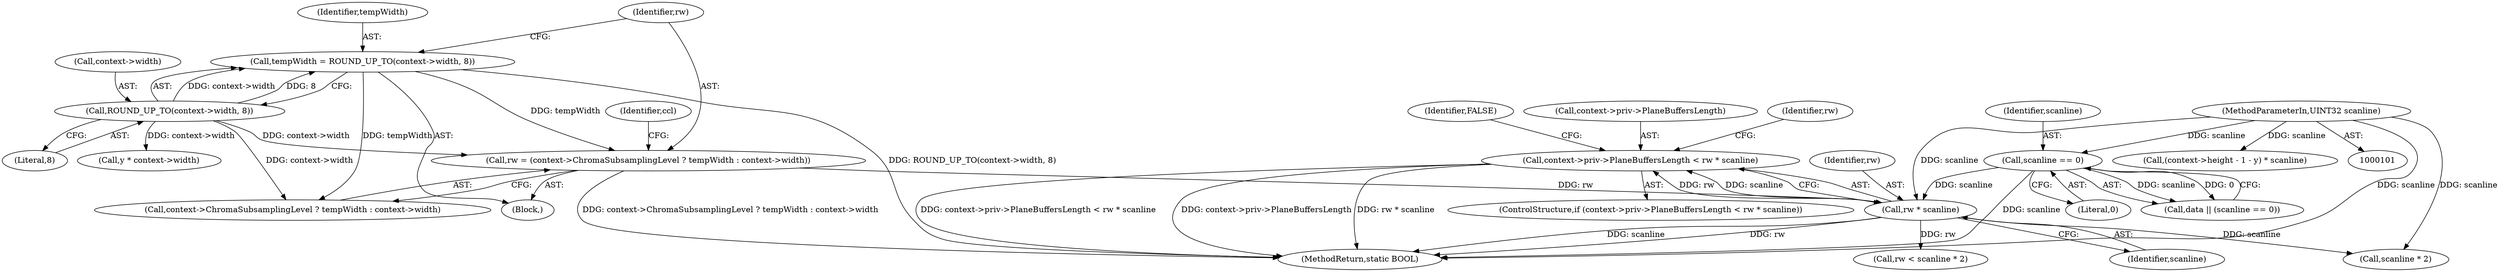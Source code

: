 digraph "0_FreeRDP_d1112c279bd1a327e8e4d0b5f371458bf2579659_5@pointer" {
"1000166" [label="(Call,context->priv->PlaneBuffersLength < rw * scanline)"];
"1000172" [label="(Call,rw * scanline)"];
"1000150" [label="(Call,rw = (context->ChromaSubsamplingLevel ? tempWidth : context->width))"];
"1000143" [label="(Call,tempWidth = ROUND_UP_TO(context->width, 8))"];
"1000145" [label="(Call,ROUND_UP_TO(context->width, 8))"];
"1000138" [label="(Call,scanline == 0)"];
"1000104" [label="(MethodParameterIn,UINT32 scanline)"];
"1000138" [label="(Call,scanline == 0)"];
"1000104" [label="(MethodParameterIn,UINT32 scanline)"];
"1000151" [label="(Identifier,rw)"];
"1000179" [label="(Identifier,rw)"];
"1000172" [label="(Call,rw * scanline)"];
"1000841" [label="(MethodReturn,static BOOL)"];
"1000178" [label="(Call,rw < scanline * 2)"];
"1000145" [label="(Call,ROUND_UP_TO(context->width, 8))"];
"1000201" [label="(Call,(context->height - 1 - y) * scanline)"];
"1000105" [label="(Block,)"];
"1000180" [label="(Call,scanline * 2)"];
"1000146" [label="(Call,context->width)"];
"1000140" [label="(Literal,0)"];
"1000259" [label="(Call,y * context->width)"];
"1000176" [label="(Identifier,FALSE)"];
"1000161" [label="(Identifier,ccl)"];
"1000150" [label="(Call,rw = (context->ChromaSubsamplingLevel ? tempWidth : context->width))"];
"1000174" [label="(Identifier,scanline)"];
"1000136" [label="(Call,data || (scanline == 0))"];
"1000144" [label="(Identifier,tempWidth)"];
"1000149" [label="(Literal,8)"];
"1000139" [label="(Identifier,scanline)"];
"1000166" [label="(Call,context->priv->PlaneBuffersLength < rw * scanline)"];
"1000152" [label="(Call,context->ChromaSubsamplingLevel ? tempWidth : context->width)"];
"1000165" [label="(ControlStructure,if (context->priv->PlaneBuffersLength < rw * scanline))"];
"1000143" [label="(Call,tempWidth = ROUND_UP_TO(context->width, 8))"];
"1000173" [label="(Identifier,rw)"];
"1000167" [label="(Call,context->priv->PlaneBuffersLength)"];
"1000166" -> "1000165"  [label="AST: "];
"1000166" -> "1000172"  [label="CFG: "];
"1000167" -> "1000166"  [label="AST: "];
"1000172" -> "1000166"  [label="AST: "];
"1000176" -> "1000166"  [label="CFG: "];
"1000179" -> "1000166"  [label="CFG: "];
"1000166" -> "1000841"  [label="DDG: rw * scanline"];
"1000166" -> "1000841"  [label="DDG: context->priv->PlaneBuffersLength < rw * scanline"];
"1000166" -> "1000841"  [label="DDG: context->priv->PlaneBuffersLength"];
"1000172" -> "1000166"  [label="DDG: rw"];
"1000172" -> "1000166"  [label="DDG: scanline"];
"1000172" -> "1000174"  [label="CFG: "];
"1000173" -> "1000172"  [label="AST: "];
"1000174" -> "1000172"  [label="AST: "];
"1000172" -> "1000841"  [label="DDG: rw"];
"1000172" -> "1000841"  [label="DDG: scanline"];
"1000150" -> "1000172"  [label="DDG: rw"];
"1000138" -> "1000172"  [label="DDG: scanline"];
"1000104" -> "1000172"  [label="DDG: scanline"];
"1000172" -> "1000178"  [label="DDG: rw"];
"1000172" -> "1000180"  [label="DDG: scanline"];
"1000150" -> "1000105"  [label="AST: "];
"1000150" -> "1000152"  [label="CFG: "];
"1000151" -> "1000150"  [label="AST: "];
"1000152" -> "1000150"  [label="AST: "];
"1000161" -> "1000150"  [label="CFG: "];
"1000150" -> "1000841"  [label="DDG: context->ChromaSubsamplingLevel ? tempWidth : context->width"];
"1000143" -> "1000150"  [label="DDG: tempWidth"];
"1000145" -> "1000150"  [label="DDG: context->width"];
"1000143" -> "1000105"  [label="AST: "];
"1000143" -> "1000145"  [label="CFG: "];
"1000144" -> "1000143"  [label="AST: "];
"1000145" -> "1000143"  [label="AST: "];
"1000151" -> "1000143"  [label="CFG: "];
"1000143" -> "1000841"  [label="DDG: ROUND_UP_TO(context->width, 8)"];
"1000145" -> "1000143"  [label="DDG: context->width"];
"1000145" -> "1000143"  [label="DDG: 8"];
"1000143" -> "1000152"  [label="DDG: tempWidth"];
"1000145" -> "1000149"  [label="CFG: "];
"1000146" -> "1000145"  [label="AST: "];
"1000149" -> "1000145"  [label="AST: "];
"1000145" -> "1000152"  [label="DDG: context->width"];
"1000145" -> "1000259"  [label="DDG: context->width"];
"1000138" -> "1000136"  [label="AST: "];
"1000138" -> "1000140"  [label="CFG: "];
"1000139" -> "1000138"  [label="AST: "];
"1000140" -> "1000138"  [label="AST: "];
"1000136" -> "1000138"  [label="CFG: "];
"1000138" -> "1000841"  [label="DDG: scanline"];
"1000138" -> "1000136"  [label="DDG: scanline"];
"1000138" -> "1000136"  [label="DDG: 0"];
"1000104" -> "1000138"  [label="DDG: scanline"];
"1000104" -> "1000101"  [label="AST: "];
"1000104" -> "1000841"  [label="DDG: scanline"];
"1000104" -> "1000180"  [label="DDG: scanline"];
"1000104" -> "1000201"  [label="DDG: scanline"];
}

